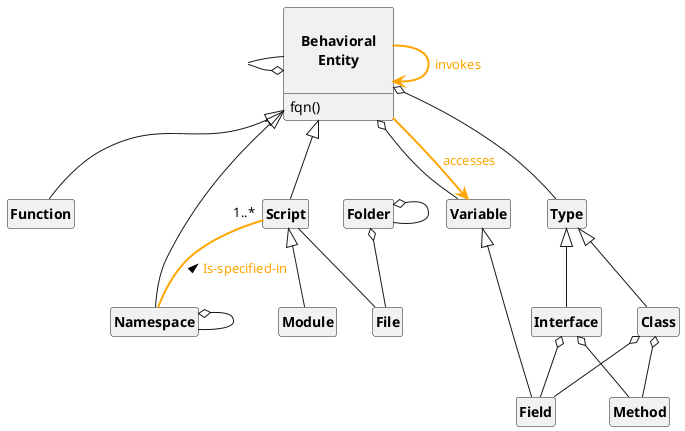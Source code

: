 @startuml diagram name
skinparam style strictuml
hide empty methods
hide empty attributes
'skinparam Linetype ortho
'skinparam groupInheritance 2
class " " as hidden <<hidden>>
hide stereotype
skinparam class {
    FontSize 14
    FontStyle bold
    FontName "Arial"
    BorderColor<<hidden>> transparent
    BackgroundColor<<hidden>> transparent
    FontSize<<hidden>> 0
}

class "\n    Behavioral    \nEntity\n" as BE {
    fqn()
}
hidden -right-o BE
BE -left- hidden
'BE o-- BE
BE -down[#orange,bold]-> BE : <color:orange>invokes

class Function extends BE
class Script extends BE
Script "1..*" -[#orange,bold]- Namespace : <color:orange>Is-specified-in <
class Namespace extends BE
Namespace o-- Namespace
class Variable
BE o-- Variable
BE -[#orange,bold]-> Variable : <color:orange>accesses

class File
class Folder
Folder o-- File
Folder o-- Folder
Script -- File

class Module extends Script

class Type

class Field extends Variable
class Class extends Type
Class o-- Field
Class o-- Method

BE o-- Type

class Interface extends Type
Interface o-- Method
Interface o-- Field

@enduml
